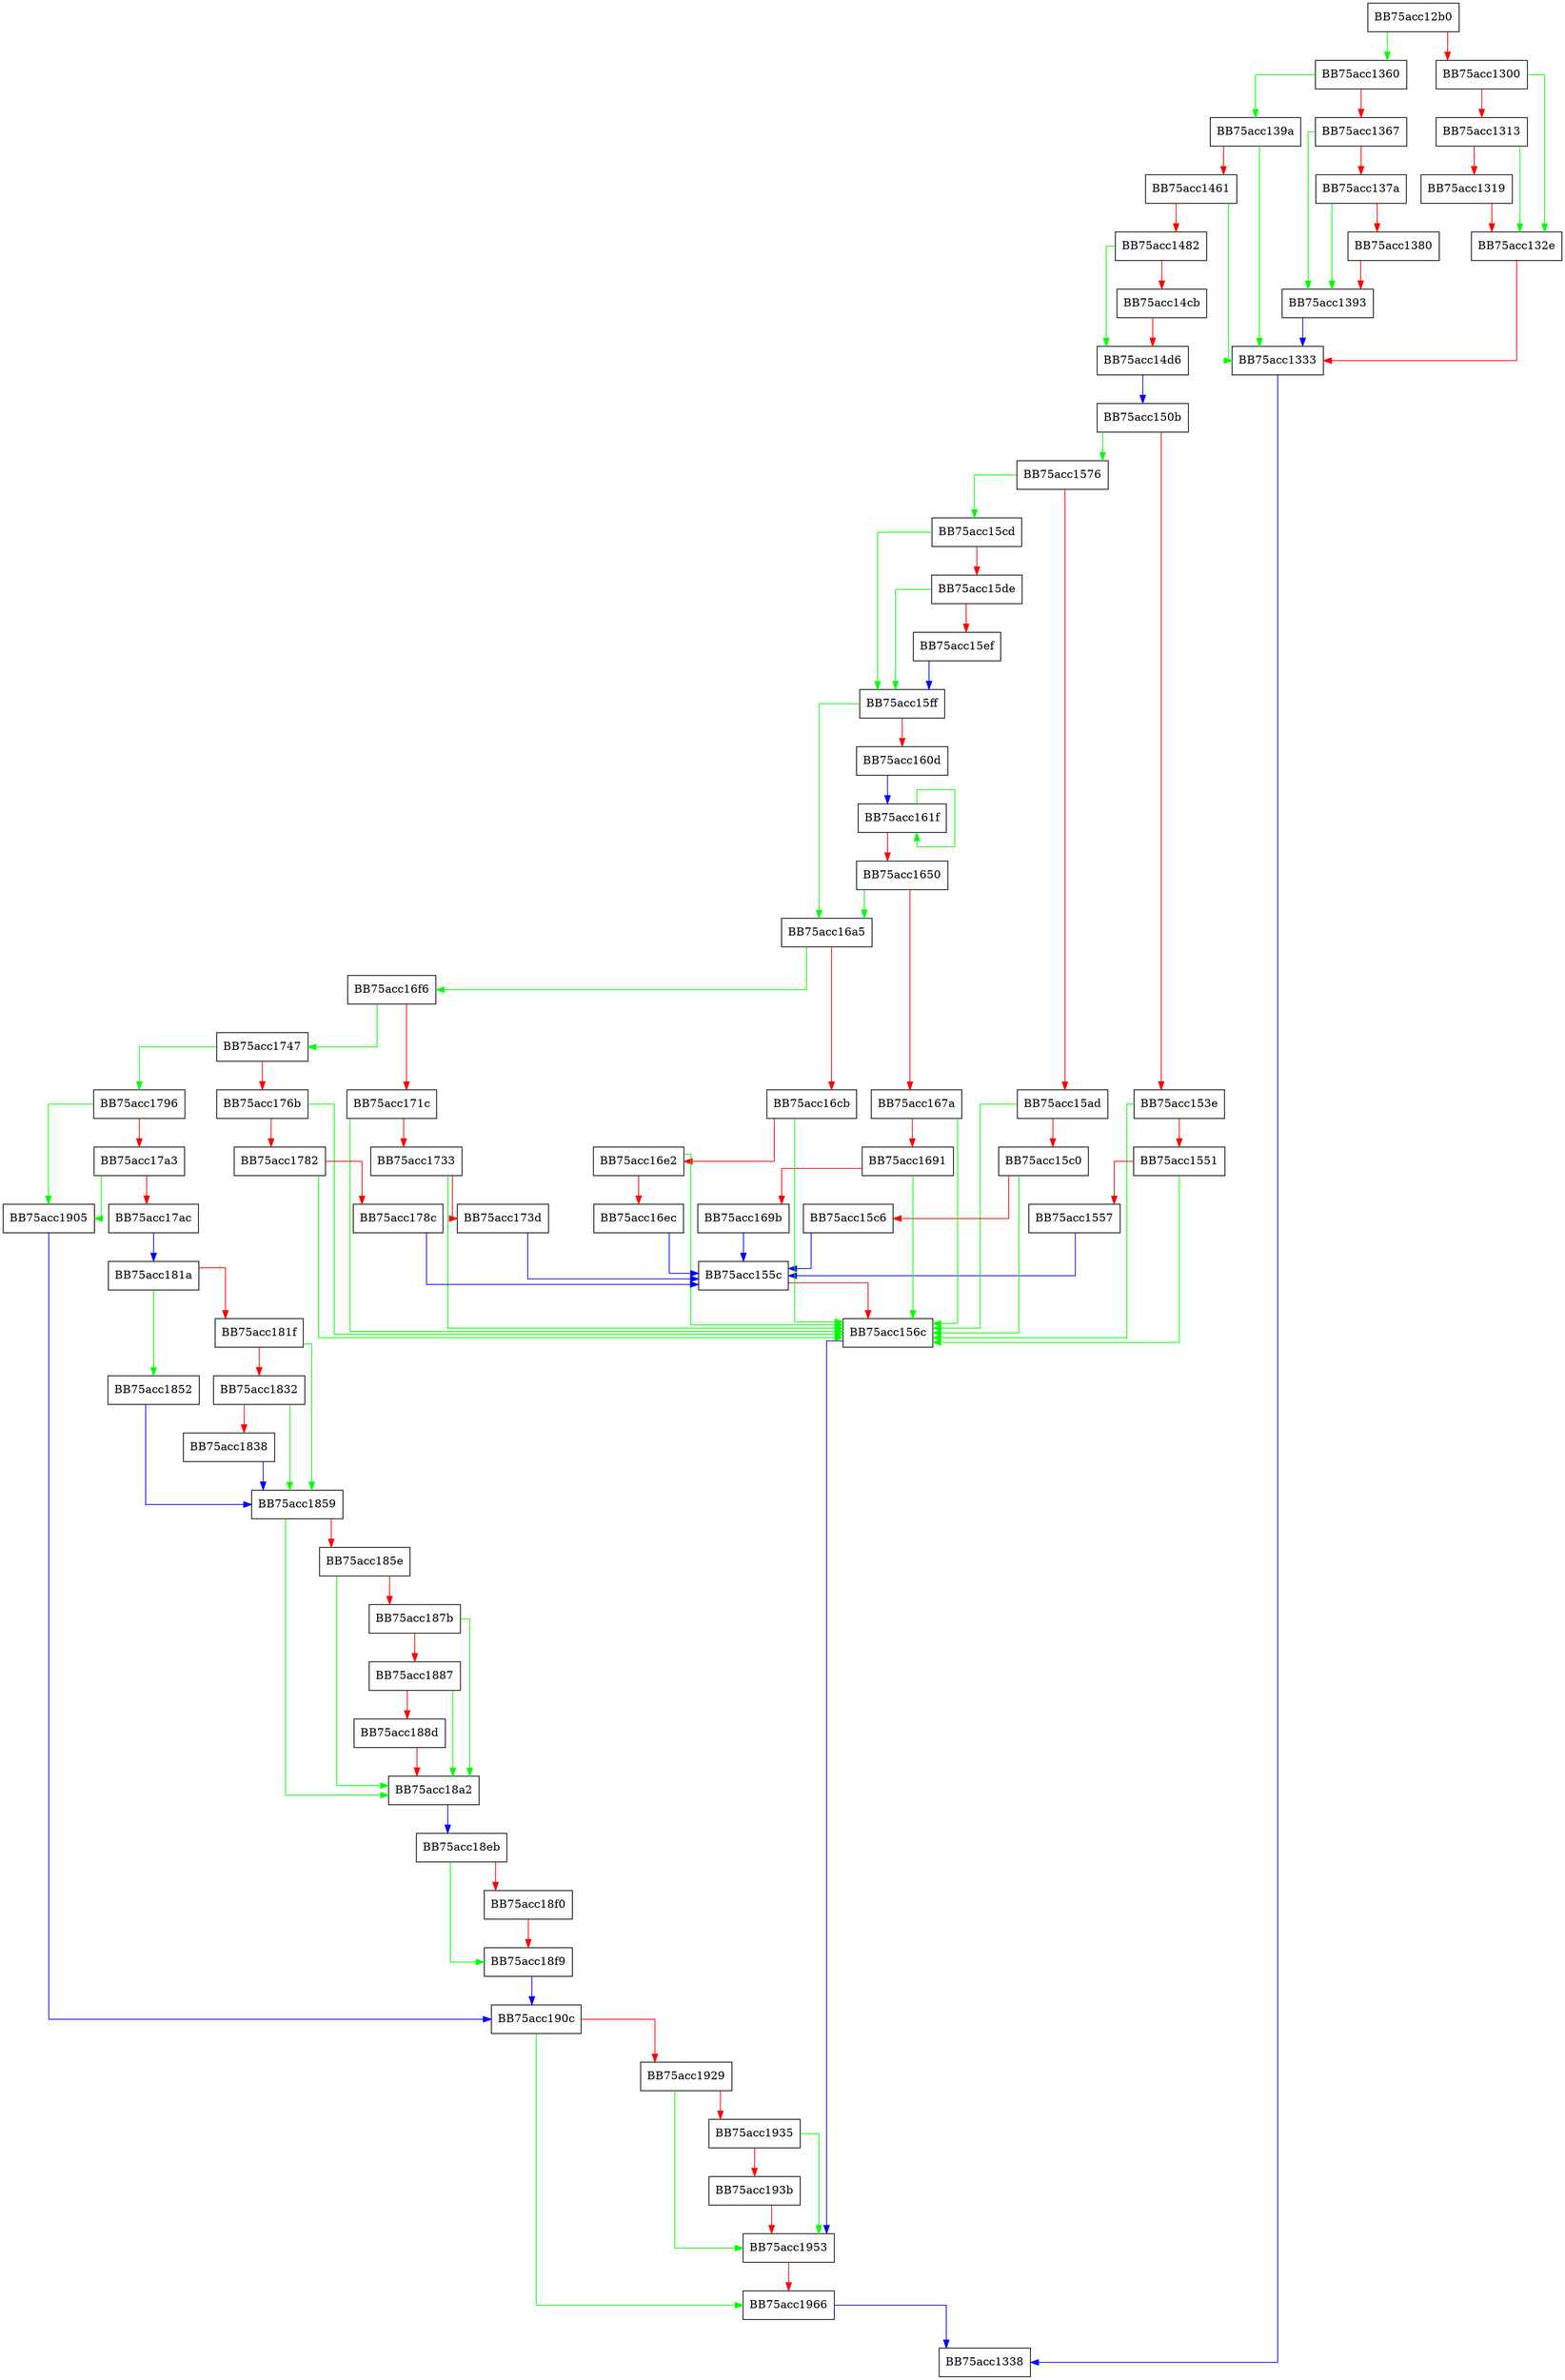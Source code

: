 digraph Spynet {
  node [shape="box"];
  graph [splines=ortho];
  BB75acc12b0 -> BB75acc1360 [color="green"];
  BB75acc12b0 -> BB75acc1300 [color="red"];
  BB75acc1300 -> BB75acc132e [color="green"];
  BB75acc1300 -> BB75acc1313 [color="red"];
  BB75acc1313 -> BB75acc132e [color="green"];
  BB75acc1313 -> BB75acc1319 [color="red"];
  BB75acc1319 -> BB75acc132e [color="red"];
  BB75acc132e -> BB75acc1333 [color="red"];
  BB75acc1333 -> BB75acc1338 [color="blue"];
  BB75acc1360 -> BB75acc139a [color="green"];
  BB75acc1360 -> BB75acc1367 [color="red"];
  BB75acc1367 -> BB75acc1393 [color="green"];
  BB75acc1367 -> BB75acc137a [color="red"];
  BB75acc137a -> BB75acc1393 [color="green"];
  BB75acc137a -> BB75acc1380 [color="red"];
  BB75acc1380 -> BB75acc1393 [color="red"];
  BB75acc1393 -> BB75acc1333 [color="blue"];
  BB75acc139a -> BB75acc1333 [color="green"];
  BB75acc139a -> BB75acc1461 [color="red"];
  BB75acc1461 -> BB75acc1333 [color="green"];
  BB75acc1461 -> BB75acc1482 [color="red"];
  BB75acc1482 -> BB75acc14d6 [color="green"];
  BB75acc1482 -> BB75acc14cb [color="red"];
  BB75acc14cb -> BB75acc14d6 [color="red"];
  BB75acc14d6 -> BB75acc150b [color="blue"];
  BB75acc150b -> BB75acc1576 [color="green"];
  BB75acc150b -> BB75acc153e [color="red"];
  BB75acc153e -> BB75acc156c [color="green"];
  BB75acc153e -> BB75acc1551 [color="red"];
  BB75acc1551 -> BB75acc156c [color="green"];
  BB75acc1551 -> BB75acc1557 [color="red"];
  BB75acc1557 -> BB75acc155c [color="blue"];
  BB75acc155c -> BB75acc156c [color="red"];
  BB75acc156c -> BB75acc1953 [color="blue"];
  BB75acc1576 -> BB75acc15cd [color="green"];
  BB75acc1576 -> BB75acc15ad [color="red"];
  BB75acc15ad -> BB75acc156c [color="green"];
  BB75acc15ad -> BB75acc15c0 [color="red"];
  BB75acc15c0 -> BB75acc156c [color="green"];
  BB75acc15c0 -> BB75acc15c6 [color="red"];
  BB75acc15c6 -> BB75acc155c [color="blue"];
  BB75acc15cd -> BB75acc15ff [color="green"];
  BB75acc15cd -> BB75acc15de [color="red"];
  BB75acc15de -> BB75acc15ff [color="green"];
  BB75acc15de -> BB75acc15ef [color="red"];
  BB75acc15ef -> BB75acc15ff [color="blue"];
  BB75acc15ff -> BB75acc16a5 [color="green"];
  BB75acc15ff -> BB75acc160d [color="red"];
  BB75acc160d -> BB75acc161f [color="blue"];
  BB75acc161f -> BB75acc161f [color="green"];
  BB75acc161f -> BB75acc1650 [color="red"];
  BB75acc1650 -> BB75acc16a5 [color="green"];
  BB75acc1650 -> BB75acc167a [color="red"];
  BB75acc167a -> BB75acc156c [color="green"];
  BB75acc167a -> BB75acc1691 [color="red"];
  BB75acc1691 -> BB75acc156c [color="green"];
  BB75acc1691 -> BB75acc169b [color="red"];
  BB75acc169b -> BB75acc155c [color="blue"];
  BB75acc16a5 -> BB75acc16f6 [color="green"];
  BB75acc16a5 -> BB75acc16cb [color="red"];
  BB75acc16cb -> BB75acc156c [color="green"];
  BB75acc16cb -> BB75acc16e2 [color="red"];
  BB75acc16e2 -> BB75acc156c [color="green"];
  BB75acc16e2 -> BB75acc16ec [color="red"];
  BB75acc16ec -> BB75acc155c [color="blue"];
  BB75acc16f6 -> BB75acc1747 [color="green"];
  BB75acc16f6 -> BB75acc171c [color="red"];
  BB75acc171c -> BB75acc156c [color="green"];
  BB75acc171c -> BB75acc1733 [color="red"];
  BB75acc1733 -> BB75acc156c [color="green"];
  BB75acc1733 -> BB75acc173d [color="red"];
  BB75acc173d -> BB75acc155c [color="blue"];
  BB75acc1747 -> BB75acc1796 [color="green"];
  BB75acc1747 -> BB75acc176b [color="red"];
  BB75acc176b -> BB75acc156c [color="green"];
  BB75acc176b -> BB75acc1782 [color="red"];
  BB75acc1782 -> BB75acc156c [color="green"];
  BB75acc1782 -> BB75acc178c [color="red"];
  BB75acc178c -> BB75acc155c [color="blue"];
  BB75acc1796 -> BB75acc1905 [color="green"];
  BB75acc1796 -> BB75acc17a3 [color="red"];
  BB75acc17a3 -> BB75acc1905 [color="green"];
  BB75acc17a3 -> BB75acc17ac [color="red"];
  BB75acc17ac -> BB75acc181a [color="blue"];
  BB75acc181a -> BB75acc1852 [color="green"];
  BB75acc181a -> BB75acc181f [color="red"];
  BB75acc181f -> BB75acc1859 [color="green"];
  BB75acc181f -> BB75acc1832 [color="red"];
  BB75acc1832 -> BB75acc1859 [color="green"];
  BB75acc1832 -> BB75acc1838 [color="red"];
  BB75acc1838 -> BB75acc1859 [color="blue"];
  BB75acc1852 -> BB75acc1859 [color="blue"];
  BB75acc1859 -> BB75acc18a2 [color="green"];
  BB75acc1859 -> BB75acc185e [color="red"];
  BB75acc185e -> BB75acc18a2 [color="green"];
  BB75acc185e -> BB75acc187b [color="red"];
  BB75acc187b -> BB75acc18a2 [color="green"];
  BB75acc187b -> BB75acc1887 [color="red"];
  BB75acc1887 -> BB75acc18a2 [color="green"];
  BB75acc1887 -> BB75acc188d [color="red"];
  BB75acc188d -> BB75acc18a2 [color="red"];
  BB75acc18a2 -> BB75acc18eb [color="blue"];
  BB75acc18eb -> BB75acc18f9 [color="green"];
  BB75acc18eb -> BB75acc18f0 [color="red"];
  BB75acc18f0 -> BB75acc18f9 [color="red"];
  BB75acc18f9 -> BB75acc190c [color="blue"];
  BB75acc1905 -> BB75acc190c [color="blue"];
  BB75acc190c -> BB75acc1966 [color="green"];
  BB75acc190c -> BB75acc1929 [color="red"];
  BB75acc1929 -> BB75acc1953 [color="green"];
  BB75acc1929 -> BB75acc1935 [color="red"];
  BB75acc1935 -> BB75acc1953 [color="green"];
  BB75acc1935 -> BB75acc193b [color="red"];
  BB75acc193b -> BB75acc1953 [color="red"];
  BB75acc1953 -> BB75acc1966 [color="red"];
  BB75acc1966 -> BB75acc1338 [color="blue"];
}